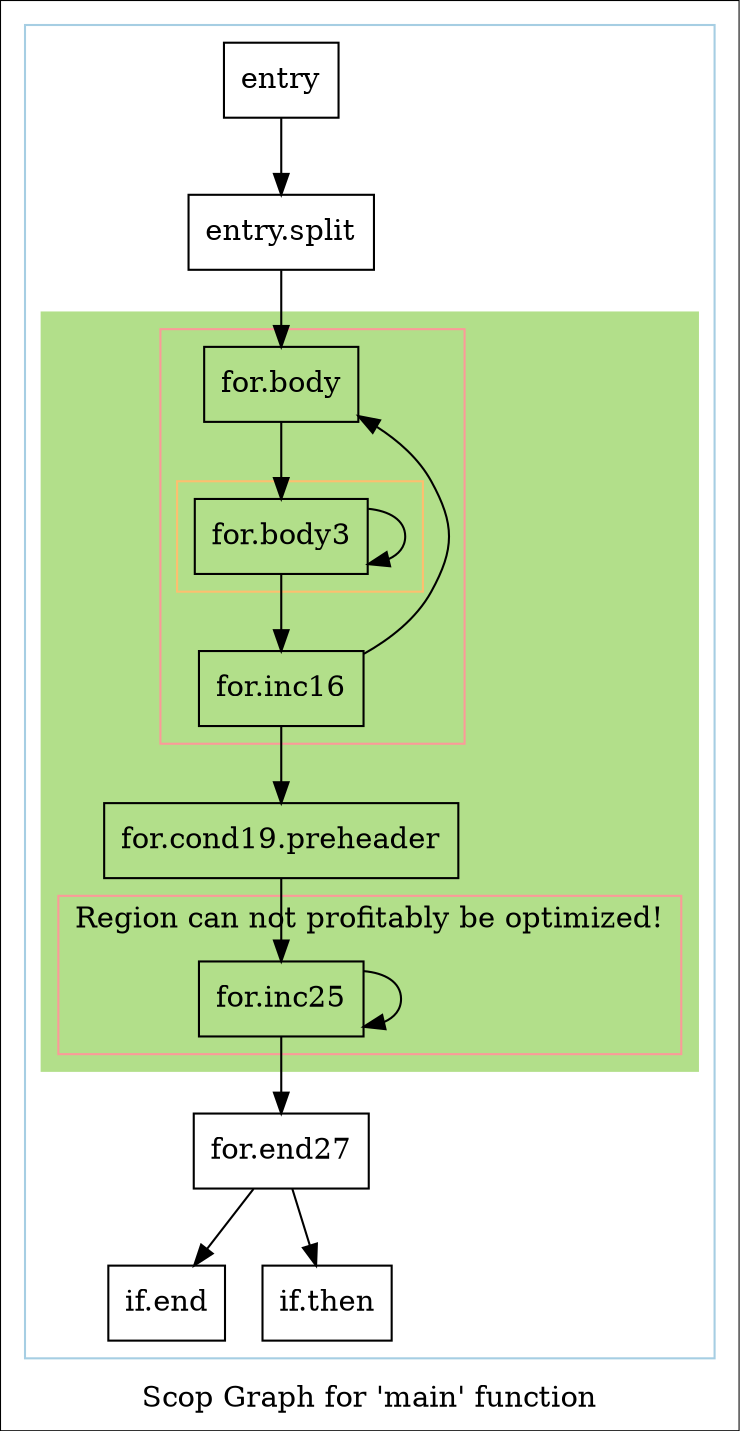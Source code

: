digraph "Scop Graph for 'main' function" {
	label="Scop Graph for 'main' function";

	Node0x5f4ec50 [shape=record,label="{entry}"];
	Node0x5f4ec50 -> Node0x5f4ef10;
	Node0x5f4ef10 [shape=record,label="{entry.split}"];
	Node0x5f4ef10 -> Node0x5f4ed70;
	Node0x5f4ed70 [shape=record,label="{for.body}"];
	Node0x5f4ed70 -> Node0x5f5ed90;
	Node0x5f5ed90 [shape=record,label="{for.body3}"];
	Node0x5f5ed90 -> Node0x5f5ed90[constraint=false];
	Node0x5f5ed90 -> Node0x5f5edb0;
	Node0x5f5edb0 [shape=record,label="{for.inc16}"];
	Node0x5f5edb0 -> Node0x5f4ed70[constraint=false];
	Node0x5f5edb0 -> Node0x5f5f260;
	Node0x5f5f260 [shape=record,label="{for.cond19.preheader}"];
	Node0x5f5f260 -> Node0x5f4fc30;
	Node0x5f4fc30 [shape=record,label="{for.inc25}"];
	Node0x5f4fc30 -> Node0x5f4fc30[constraint=false];
	Node0x5f4fc30 -> Node0x5f5f100;
	Node0x5f5f100 [shape=record,label="{for.end27}"];
	Node0x5f5f100 -> Node0x5f60af0;
	Node0x5f5f100 -> Node0x5f5f200;
	Node0x5f60af0 [shape=record,label="{if.end}"];
	Node0x5f5f200 [shape=record,label="{if.then}"];
	colorscheme = "paired12"
        subgraph cluster_0x5f4ebd0 {
          label = "";
          style = solid;
          color = 1
          subgraph cluster_0x5f605c0 {
            label = "";
            style = filled;
            color = 3            subgraph cluster_0x5f4ffb0 {
              label = "";
              style = solid;
              color = 5
              subgraph cluster_0x5f4ff30 {
                label = "";
                style = solid;
                color = 7
                Node0x5f5ed90;
              }
              Node0x5f4ed70;
              Node0x5f5edb0;
            }
            subgraph cluster_0x5f4ecf0 {
              label = "Region can not profitably be optimized!";
              style = solid;
              color = 5
              Node0x5f4fc30;
            }
            Node0x5f5f260;
          }
          Node0x5f4ec50;
          Node0x5f4ef10;
          Node0x5f5f100;
          Node0x5f60af0;
          Node0x5f5f200;
        }
}
